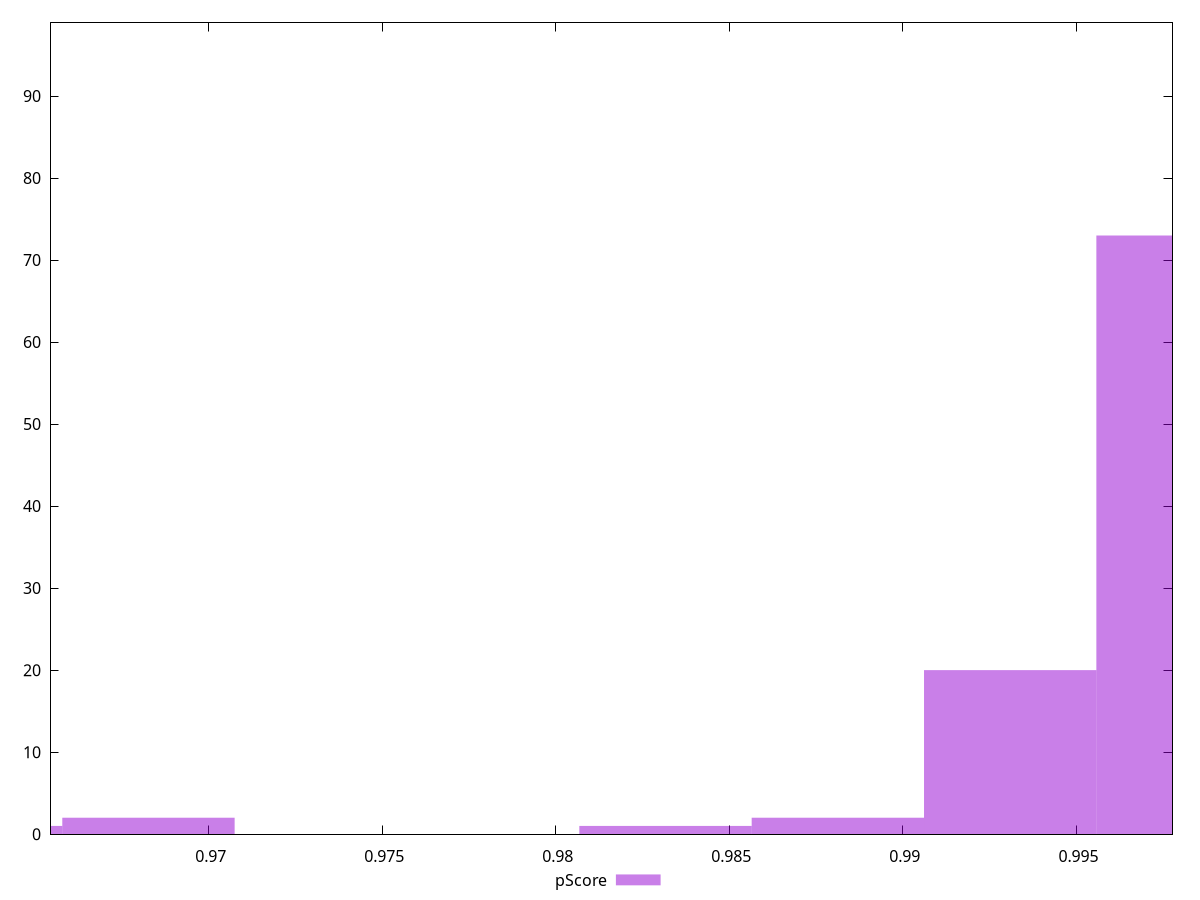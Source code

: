 reset

$pScore <<EOF
0.9682651251032658 2
0.963299662923249 1
0.9980578981833662 73
0.9930924360033495 20
0.9881269738233328 2
0.983161511643316 1
EOF

set key outside below
set boxwidth 0.0049654621800167475
set xrange [0.9654283374293349:0.9977685668505443]
set yrange [0:99]
set trange [0:99]
set style fill transparent solid 0.5 noborder
set terminal svg size 640, 490 enhanced background rgb 'white'
set output "report/report_00029_2021-02-24T13-36-40.390Z/first-meaningful-paint/samples/card/pScore/histogram.svg"

plot $pScore title "pScore" with boxes

reset
